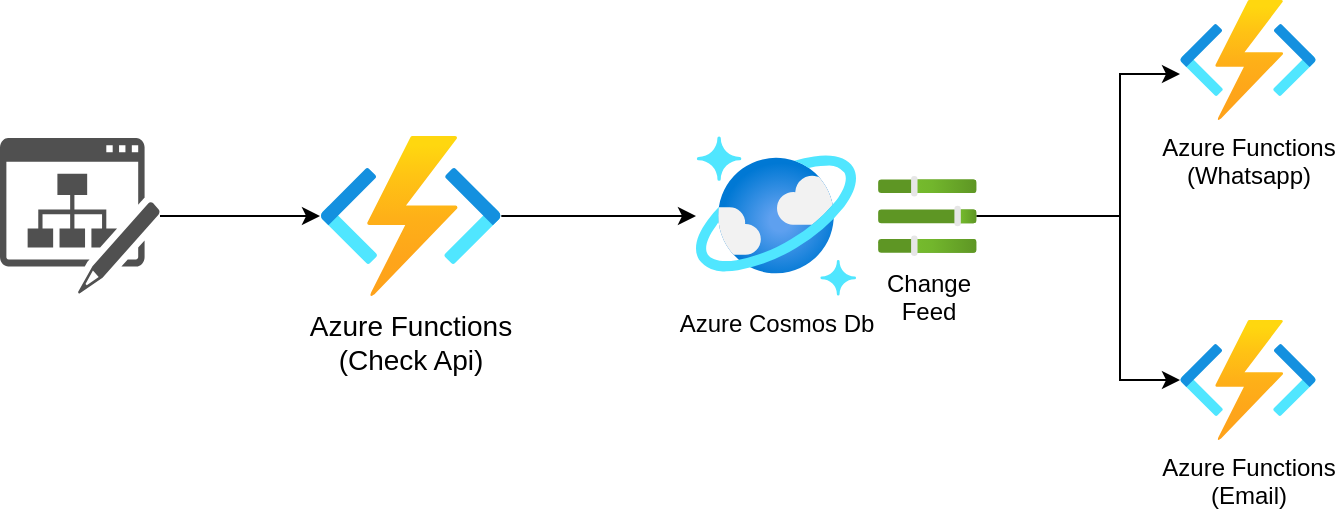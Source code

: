 <mxfile version="20.0.3" type="github"><diagram id="L-sRHoK8-_lvViuKxiwo" name="Page-1"><mxGraphModel dx="782" dy="738" grid="1" gridSize="10" guides="1" tooltips="1" connect="1" arrows="1" fold="1" page="1" pageScale="1" pageWidth="827" pageHeight="1169" math="0" shadow="0"><root><mxCell id="0"/><mxCell id="1" parent="0"/><mxCell id="1uc-oRXtR6JdlQ7MqybF-10" style="edgeStyle=orthogonalEdgeStyle;rounded=0;orthogonalLoop=1;jettySize=auto;html=1;fontSize=14;" edge="1" parent="1" source="1uc-oRXtR6JdlQ7MqybF-2" target="1uc-oRXtR6JdlQ7MqybF-9"><mxGeometry relative="1" as="geometry"/></mxCell><object label="Azure Functions&lt;br&gt;(Check Api)" Teste="" id="1uc-oRXtR6JdlQ7MqybF-2"><mxCell style="aspect=fixed;html=1;points=[];align=center;image;fontSize=14;image=img/lib/azure2/iot/Function_Apps.svg;imageBackground=none;" vertex="1" parent="1"><mxGeometry x="180" y="178" width="90.66" height="80" as="geometry"/></mxCell></object><mxCell id="1uc-oRXtR6JdlQ7MqybF-7" style="edgeStyle=orthogonalEdgeStyle;rounded=0;orthogonalLoop=1;jettySize=auto;html=1;fontSize=14;" edge="1" parent="1" source="1uc-oRXtR6JdlQ7MqybF-3" target="1uc-oRXtR6JdlQ7MqybF-2"><mxGeometry relative="1" as="geometry"/></mxCell><mxCell id="1uc-oRXtR6JdlQ7MqybF-3" value="" style="sketch=0;pointerEvents=1;shadow=0;dashed=0;html=1;strokeColor=none;fillColor=#505050;labelPosition=center;verticalLabelPosition=bottom;verticalAlign=top;outlineConnect=0;align=center;shape=mxgraph.office.sites.blog_site;" vertex="1" parent="1"><mxGeometry x="20" y="179" width="80" height="78" as="geometry"/></mxCell><mxCell id="1uc-oRXtR6JdlQ7MqybF-9" value="Azure Cosmos Db" style="aspect=fixed;html=1;points=[];align=center;image;fontSize=12;image=img/lib/azure2/databases/Azure_Cosmos_DB.svg;" vertex="1" parent="1"><mxGeometry x="368" y="178" width="80" height="80" as="geometry"/></mxCell><mxCell id="1uc-oRXtR6JdlQ7MqybF-11" value="Azure Functions&lt;br&gt;(Whatsapp)" style="aspect=fixed;html=1;points=[];align=center;image;fontSize=12;image=img/lib/azure2/iot/Function_Apps.svg;" vertex="1" parent="1"><mxGeometry x="610" y="110" width="68" height="60" as="geometry"/></mxCell><mxCell id="1uc-oRXtR6JdlQ7MqybF-12" value="Azure Functions&lt;br&gt;(Email)" style="aspect=fixed;html=1;points=[];align=center;image;fontSize=12;image=img/lib/azure2/iot/Function_Apps.svg;" vertex="1" parent="1"><mxGeometry x="610" y="270" width="68" height="60" as="geometry"/></mxCell><mxCell id="1uc-oRXtR6JdlQ7MqybF-21" style="edgeStyle=orthogonalEdgeStyle;rounded=0;orthogonalLoop=1;jettySize=auto;html=1;entryX=0;entryY=0.617;entryDx=0;entryDy=0;entryPerimeter=0;fontSize=14;" edge="1" parent="1" source="1uc-oRXtR6JdlQ7MqybF-20" target="1uc-oRXtR6JdlQ7MqybF-11"><mxGeometry relative="1" as="geometry"><Array as="points"><mxPoint x="580" y="218"/><mxPoint x="580" y="147"/></Array></mxGeometry></mxCell><mxCell id="1uc-oRXtR6JdlQ7MqybF-22" style="edgeStyle=orthogonalEdgeStyle;rounded=0;orthogonalLoop=1;jettySize=auto;html=1;fontSize=14;" edge="1" parent="1" source="1uc-oRXtR6JdlQ7MqybF-20" target="1uc-oRXtR6JdlQ7MqybF-12"><mxGeometry relative="1" as="geometry"><Array as="points"><mxPoint x="580" y="218"/><mxPoint x="580" y="300"/></Array></mxGeometry></mxCell><mxCell id="1uc-oRXtR6JdlQ7MqybF-20" value="Change &lt;br&gt;Feed" style="aspect=fixed;html=1;points=[];align=center;image;fontSize=12;image=img/lib/azure2/general/Controls_Horizontal.svg;" vertex="1" parent="1"><mxGeometry x="459" y="198" width="49.29" height="40" as="geometry"/></mxCell></root></mxGraphModel></diagram></mxfile>